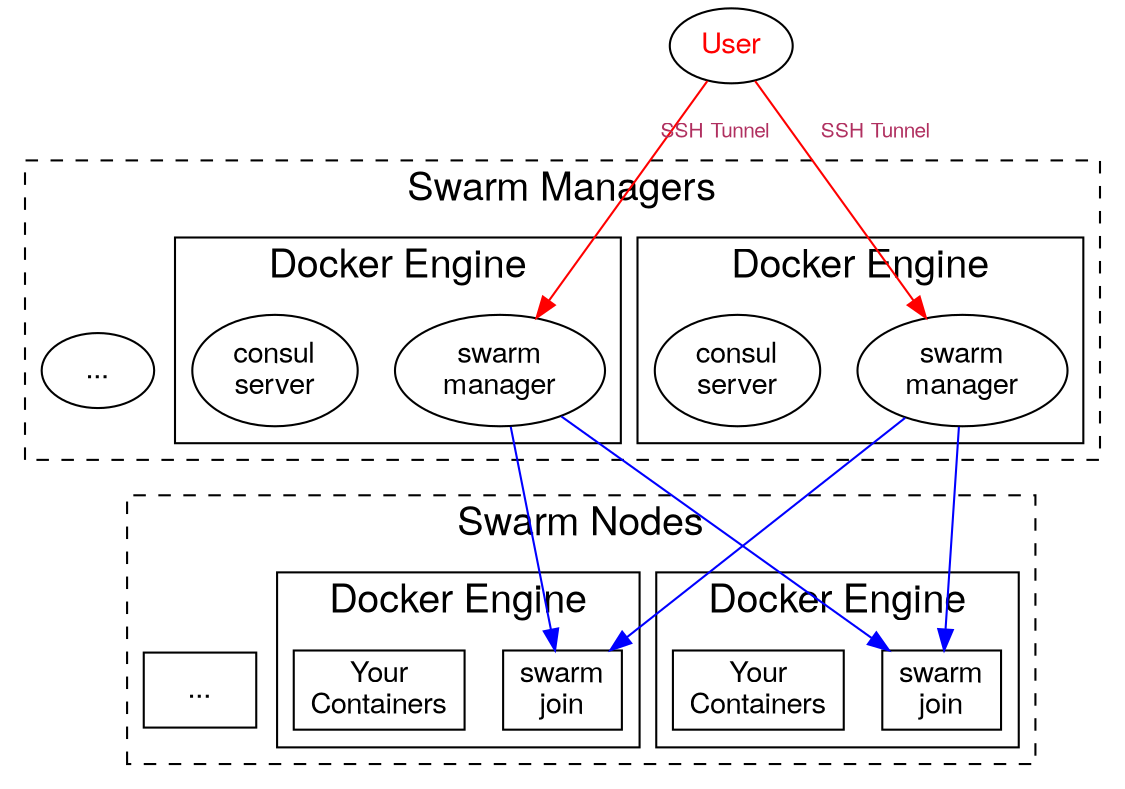digraph{
	fontsize=19
	splines=line

	fontname="Helvetica Neue"
	edge[arrowhead=normal,fontname="Helvetica Neue"]
	node[fontname="Helvetica Neue"]


	subgraph cluster_nodes{
		style=dashed
		node[shape=record];
		label="Swarm Nodes";

		nxx[label="..."] 
		subgraph cluster_n0 {
			style=normal;
			label="Docker Engine"

			n0s[label="swarm\njoin"]
			n0x[label="Your\nContainers"]
		}

		subgraph cluster_n1 {
			style=normal;
			label="Docker Engine"

			n1s[label="swarm\njoin"]
			n1x[label="Your\nContainers"]
		}
	}

	subgraph cluster_master{
		style=dashed;
		label="Swarm Managers"
		subgraph cluster_m0 {
			style=normal;
			label="Docker Engine"

			m0s[label="swarm\nmanager"]
			m0c[label="consul\nserver"]
		}		
		subgraph cluster_m1 {
			style=normal;
			label="Docker Engine"

			m1s[label="swarm\nmanager"]
			m1c[label="consul\nserver"]
		}
		mxx[label="..."]
	}

	user[label="User",fontcolor=red]
	user -> { m0s m1s } [color=red, label="SSH Tunnel",fontcolor=maroon,fontsize=10]

	m0s->n0s [color=blue]
	m0s->n1s [color=blue]
	m1s->n0s [color=blue]
	m1s->n1s [color=blue]
}